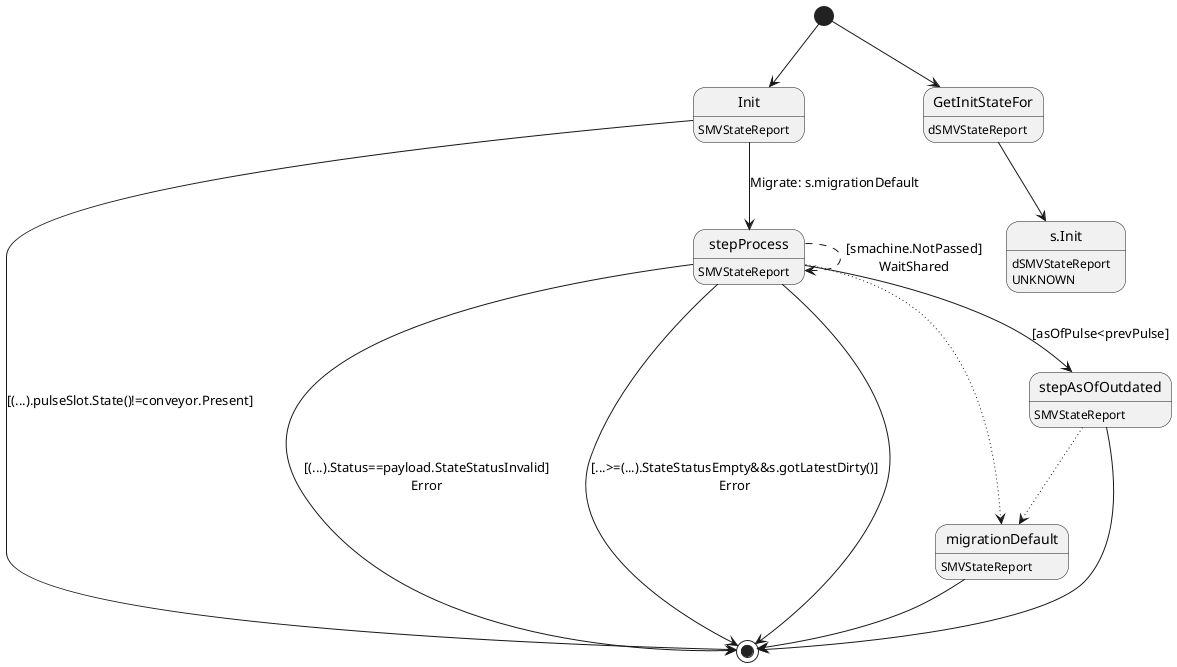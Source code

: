 @startuml
state "Init" as T01_S001
T01_S001 : SMVStateReport
[*] --> T01_S001
T01_S001 --> [*] : [(...).pulseSlot.State()!=conveyor.Present]
T01_S001 --> T01_S003 : Migrate: s.migrationDefault
state "migrationDefault" as T01_S002
T01_S002 : SMVStateReport
T01_S002 --> [*]
state "stepAsOfOutdated" as T01_S004
T01_S004 : SMVStateReport
T01_S004 --[dotted]> T01_S002
T01_S004 --> [*]
state "stepProcess" as T01_S003
T01_S003 : SMVStateReport
T01_S003 --[dotted]> T01_S002
T01_S003 --> [*] : [(...).Status==payload.StateStatusInvalid]\nError
T01_S003 --> [*] : [...>=(...).StateStatusEmpty&&s.gotLatestDirty()]\nError
T01_S003 --> T01_S004 : [asOfPulse<prevPulse]
T01_S003 --[dashed]> T01_S003 : [smachine.NotPassed]\nWaitShared
T01_S003 --> [*]
state "GetInitStateFor" as T00_S001
T00_S001 : dSMVStateReport
[*] --> T00_S001
state "s.Init" as T00_U001
T00_U001 : dSMVStateReport
T00_U001 : UNKNOWN 
T00_S001 --> T00_U001
@enduml
